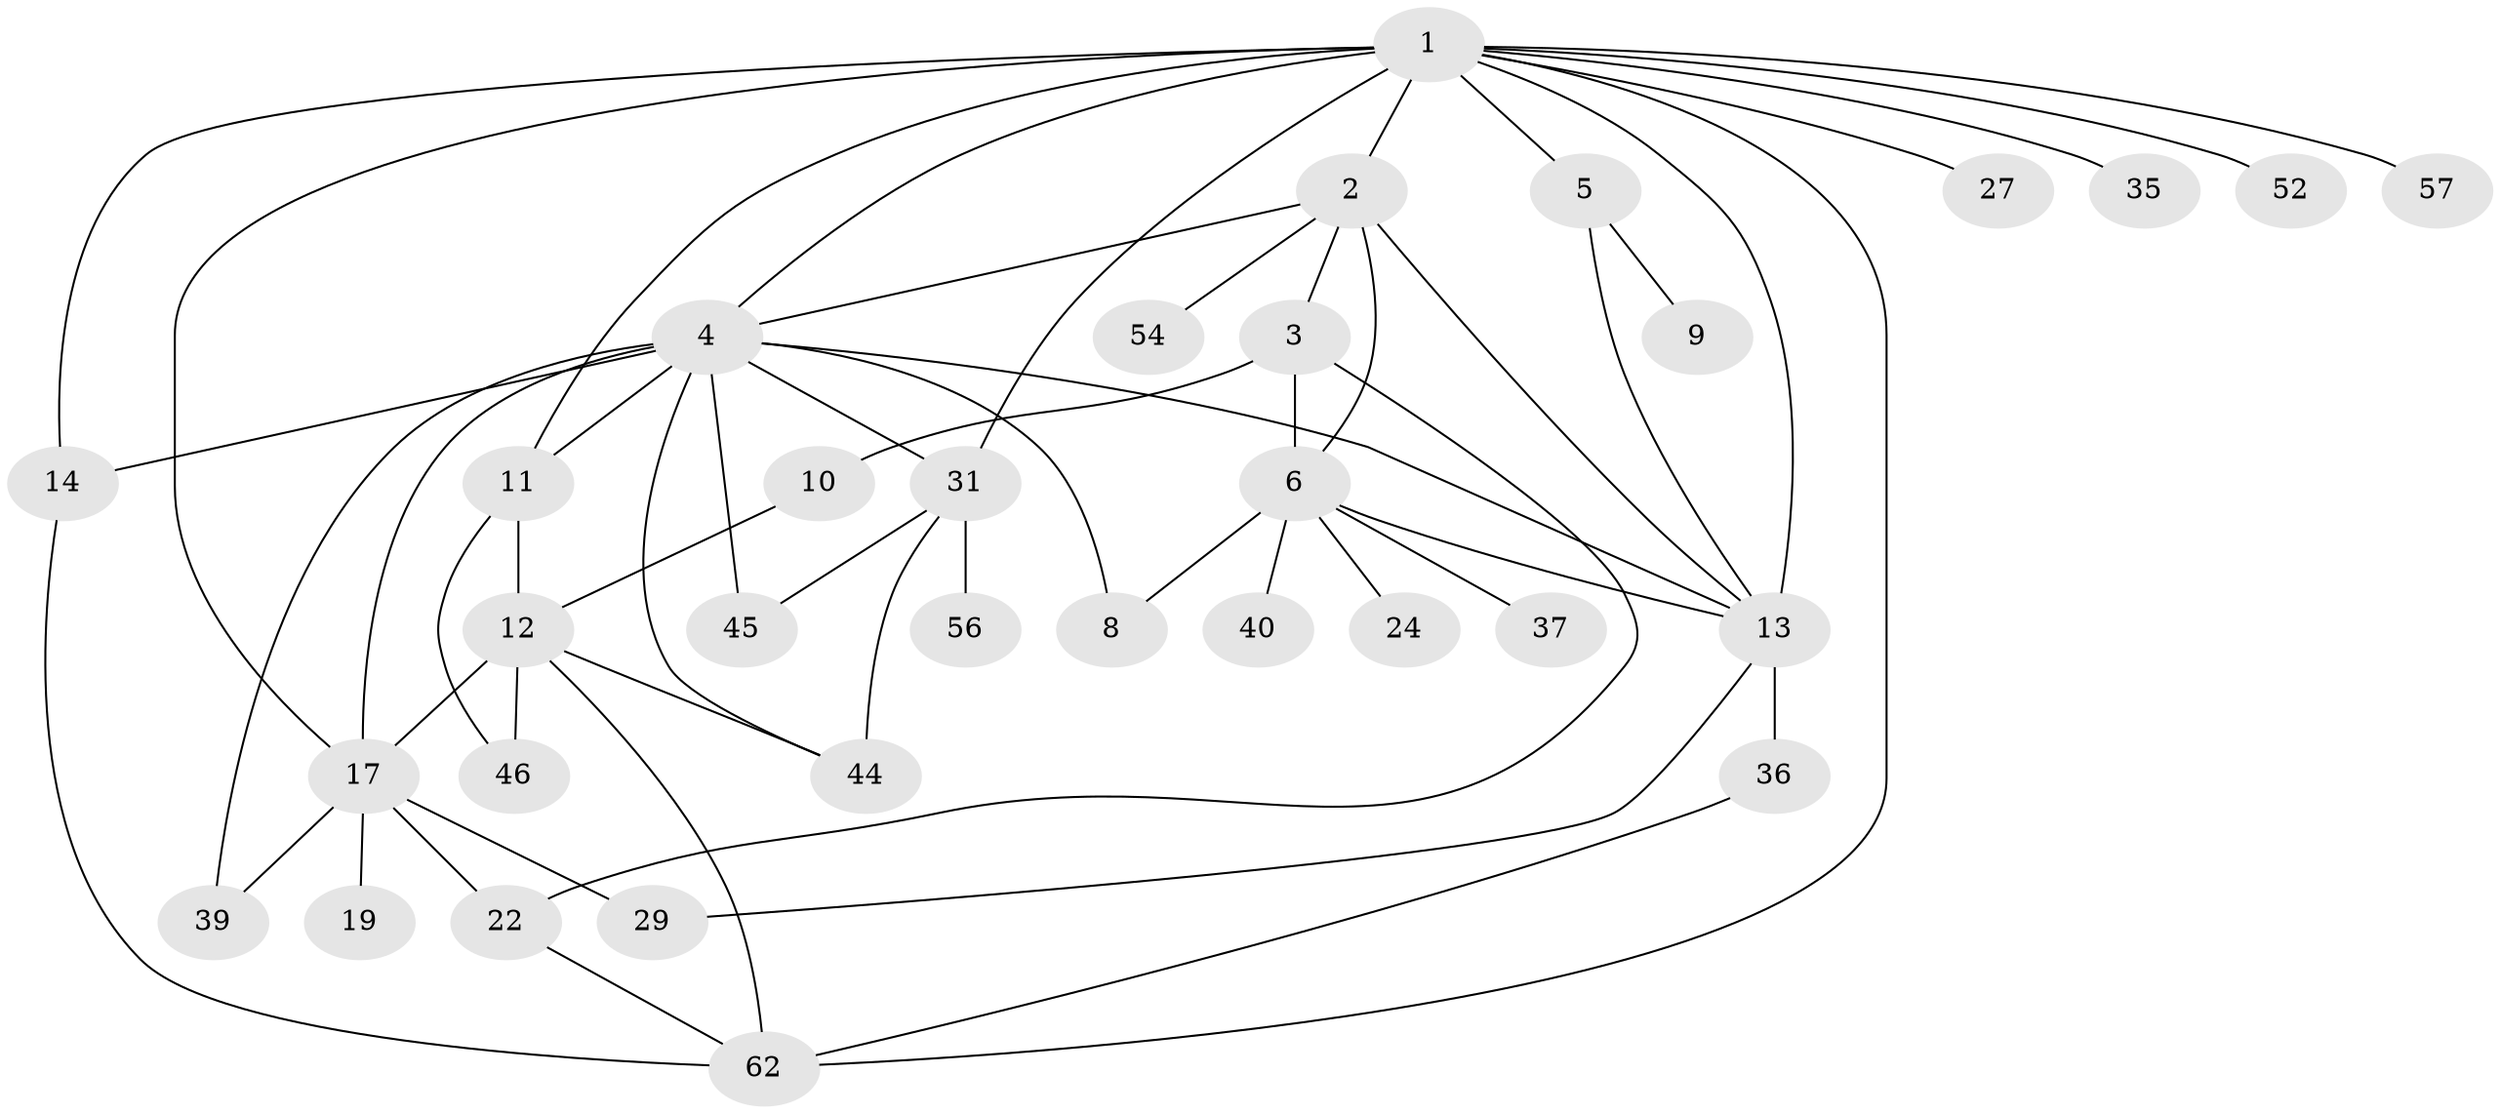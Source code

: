 // original degree distribution, {8: 0.015151515151515152, 6: 0.030303030303030304, 4: 0.10606060606060606, 7: 0.030303030303030304, 3: 0.16666666666666666, 5: 0.12121212121212122, 2: 0.36363636363636365, 1: 0.16666666666666666}
// Generated by graph-tools (version 1.1) at 2025/13/03/09/25 04:13:38]
// undirected, 33 vertices, 56 edges
graph export_dot {
graph [start="1"]
  node [color=gray90,style=filled];
  1 [super="+26+16"];
  2 [super="+7"];
  3;
  4 [super="+63+20+15"];
  5;
  6 [super="+32"];
  8 [super="+65"];
  9;
  10;
  11 [super="+18"];
  12 [super="+48+42"];
  13 [super="+21"];
  14 [super="+50"];
  17;
  19 [super="+25"];
  22;
  24;
  27;
  29;
  31 [super="+33"];
  35 [super="+59"];
  36;
  37;
  39 [super="+47"];
  40;
  44 [super="+53"];
  45;
  46;
  52 [super="+58"];
  54;
  56;
  57;
  62 [super="+64"];
  1 -- 2;
  1 -- 5;
  1 -- 27;
  1 -- 57;
  1 -- 62;
  1 -- 17;
  1 -- 52 [weight=2];
  1 -- 11;
  1 -- 35;
  1 -- 4 [weight=3];
  1 -- 13;
  1 -- 14;
  1 -- 31;
  2 -- 3;
  2 -- 4;
  2 -- 13;
  2 -- 6;
  2 -- 54;
  3 -- 6;
  3 -- 10;
  3 -- 22;
  4 -- 11 [weight=4];
  4 -- 14;
  4 -- 17;
  4 -- 13;
  4 -- 8 [weight=2];
  4 -- 44;
  4 -- 45;
  4 -- 39;
  4 -- 31;
  5 -- 9;
  5 -- 13;
  6 -- 8;
  6 -- 24;
  6 -- 37;
  6 -- 40;
  6 -- 13 [weight=2];
  10 -- 12;
  11 -- 12;
  11 -- 46;
  12 -- 17;
  12 -- 46;
  12 -- 62;
  12 -- 44;
  13 -- 29;
  13 -- 36;
  14 -- 62;
  17 -- 19;
  17 -- 22;
  17 -- 29;
  17 -- 39;
  22 -- 62;
  31 -- 56;
  31 -- 45;
  31 -- 44;
  36 -- 62;
}
